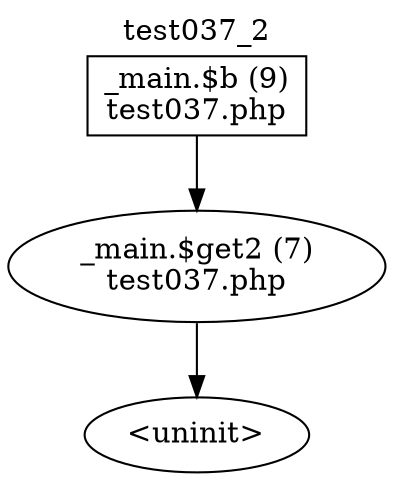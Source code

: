 digraph cfg {
  label="test037_2";
  labelloc=t;
  n1 [shape=box, label="_main.$b (9)\ntest037.php"];
  n2 [shape=ellipse, label="_main.$get2 (7)\ntest037.php"];
  n3 [shape=ellipse, label="<uninit>"];
  n1 -> n2;
  n2 -> n3;
}
